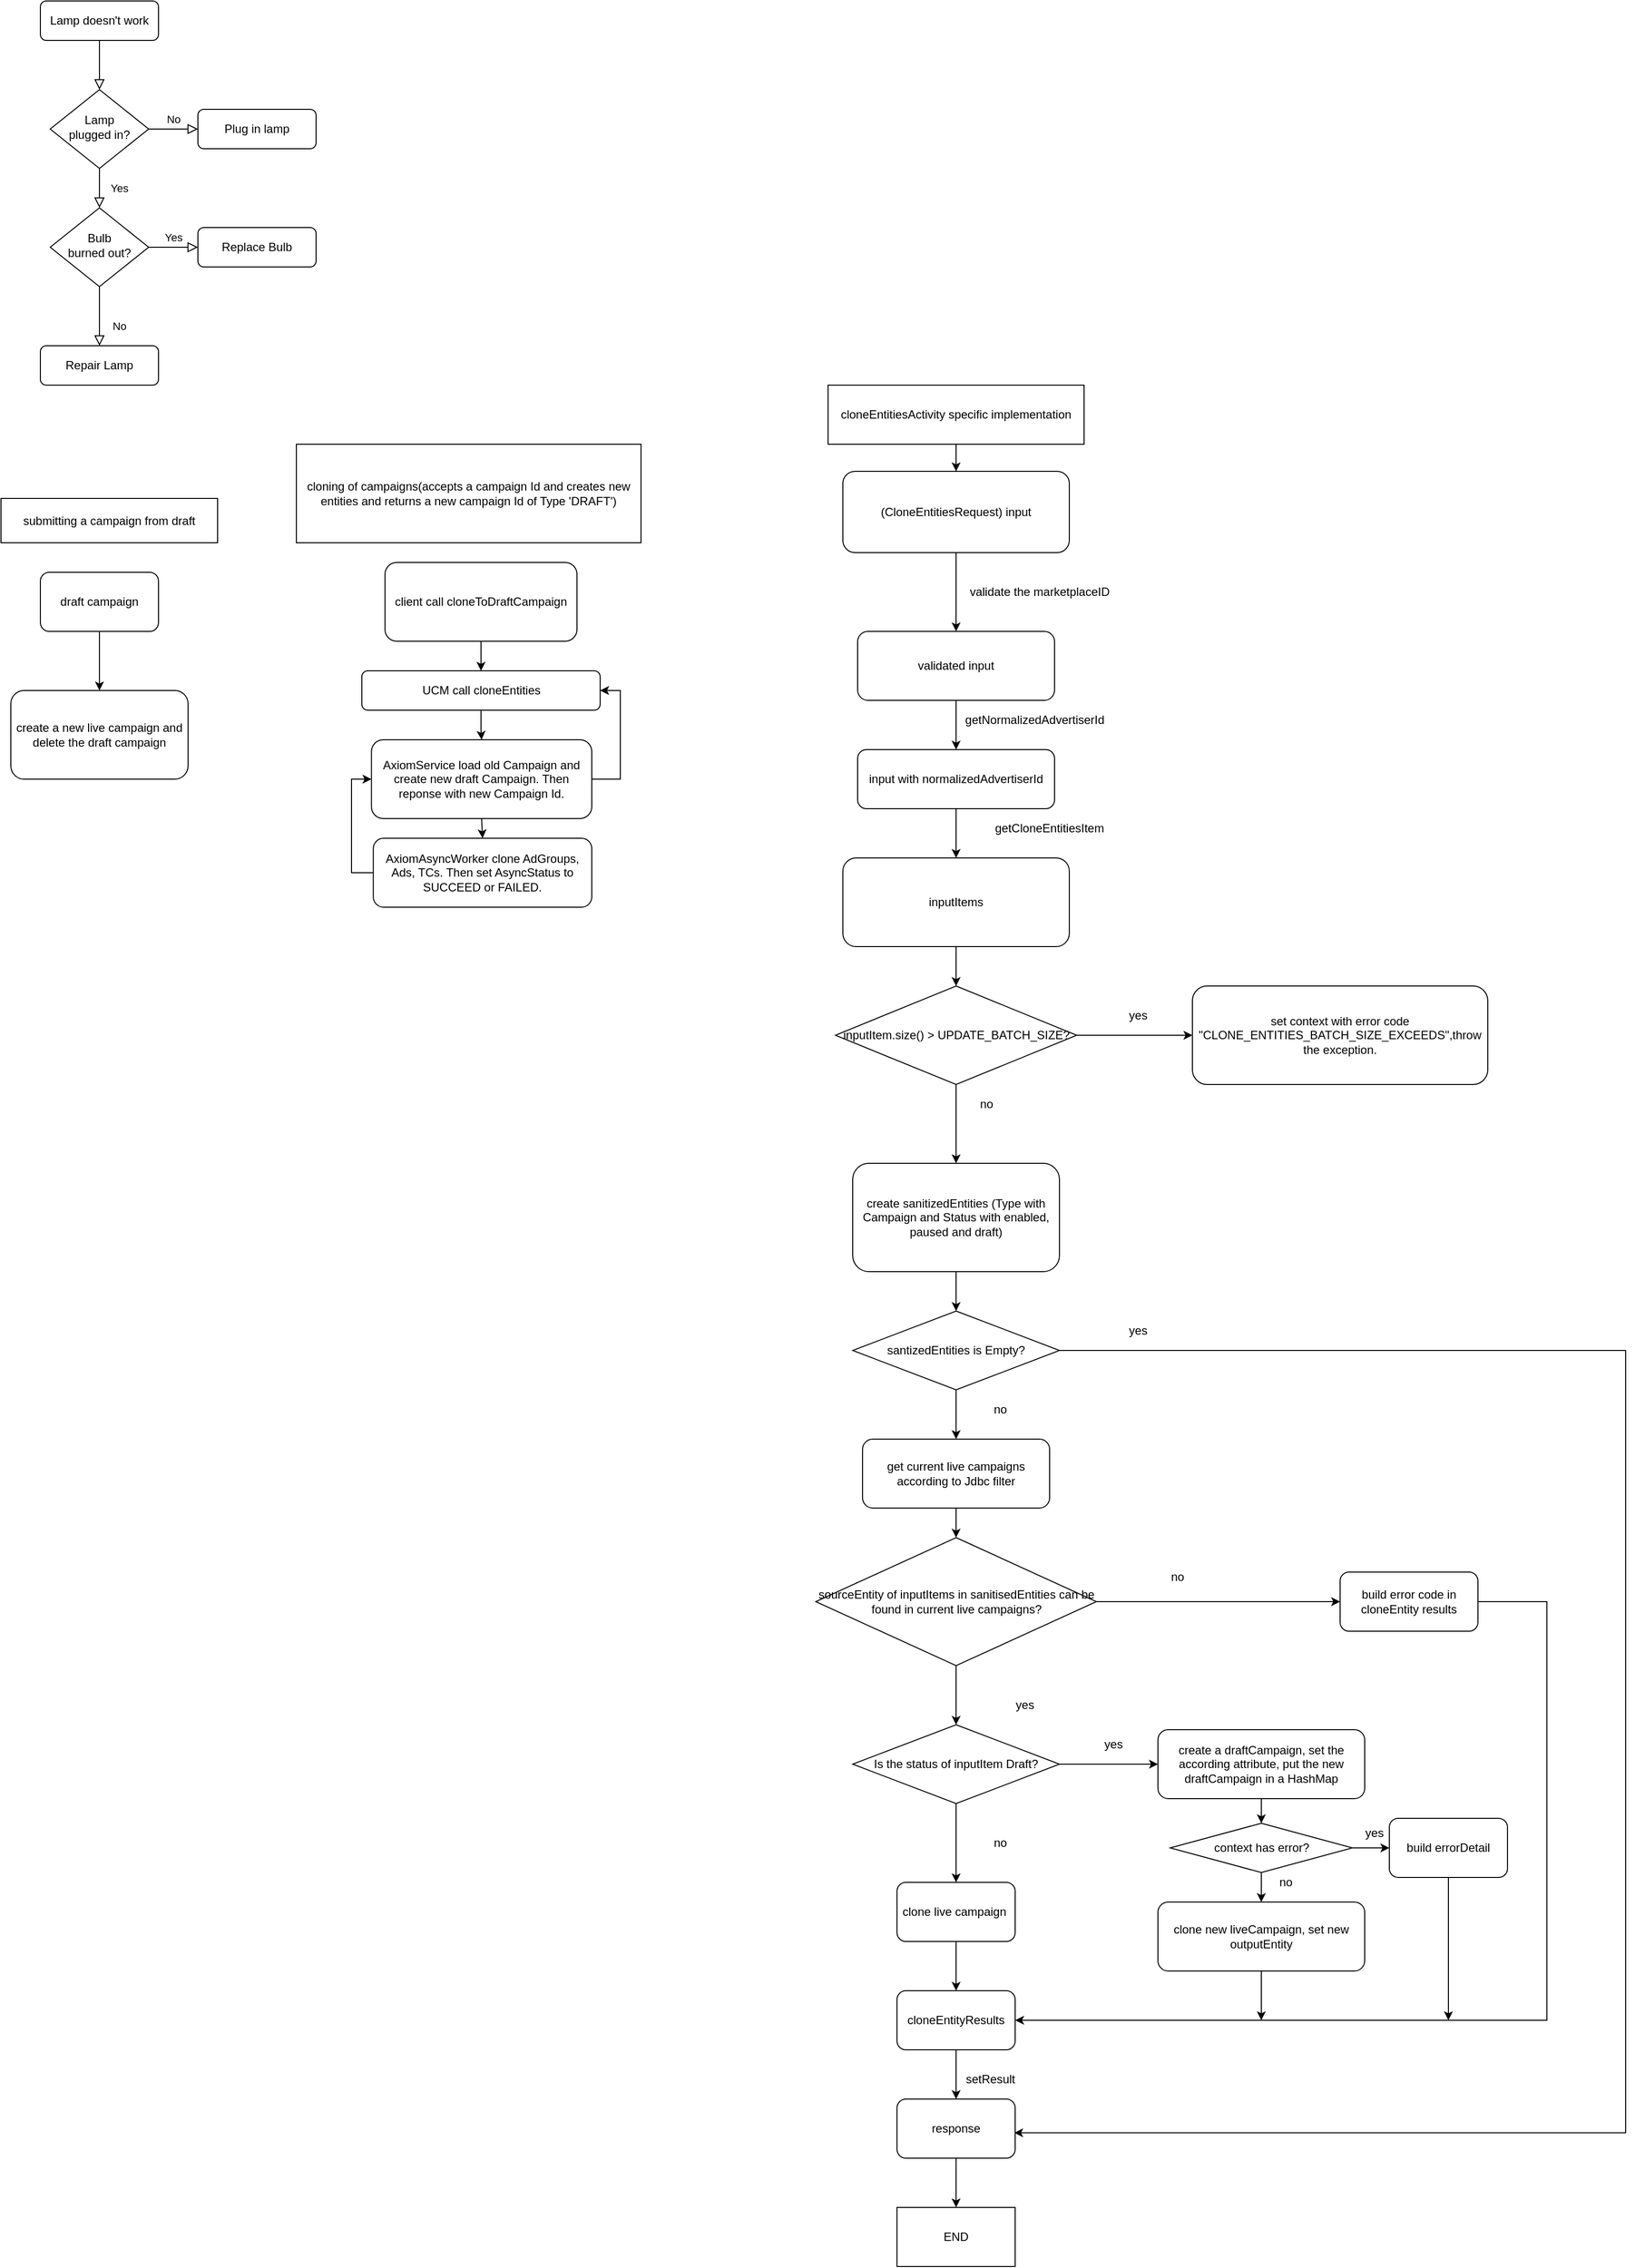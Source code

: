 <mxfile version="13.2.6" type="github"><diagram id="C5RBs43oDa-KdzZeNtuy" name="Page-1"><mxGraphModel dx="1337" dy="682" grid="1" gridSize="10" guides="1" tooltips="1" connect="1" arrows="1" fold="1" page="1" pageScale="1" pageWidth="2339" pageHeight="3300" math="0" shadow="0"><root><mxCell id="WIyWlLk6GJQsqaUBKTNV-0"/><mxCell id="WIyWlLk6GJQsqaUBKTNV-1" parent="WIyWlLk6GJQsqaUBKTNV-0"/><mxCell id="WIyWlLk6GJQsqaUBKTNV-2" value="" style="rounded=0;html=1;jettySize=auto;orthogonalLoop=1;fontSize=11;endArrow=block;endFill=0;endSize=8;strokeWidth=1;shadow=0;labelBackgroundColor=none;edgeStyle=orthogonalEdgeStyle;" parent="WIyWlLk6GJQsqaUBKTNV-1" source="WIyWlLk6GJQsqaUBKTNV-3" target="WIyWlLk6GJQsqaUBKTNV-6" edge="1"><mxGeometry relative="1" as="geometry"/></mxCell><mxCell id="WIyWlLk6GJQsqaUBKTNV-3" value="Lamp doesn't work" style="rounded=1;whiteSpace=wrap;html=1;fontSize=12;glass=0;strokeWidth=1;shadow=0;" parent="WIyWlLk6GJQsqaUBKTNV-1" vertex="1"><mxGeometry x="160" y="80" width="120" height="40" as="geometry"/></mxCell><mxCell id="WIyWlLk6GJQsqaUBKTNV-4" value="Yes" style="rounded=0;html=1;jettySize=auto;orthogonalLoop=1;fontSize=11;endArrow=block;endFill=0;endSize=8;strokeWidth=1;shadow=0;labelBackgroundColor=none;edgeStyle=orthogonalEdgeStyle;" parent="WIyWlLk6GJQsqaUBKTNV-1" source="WIyWlLk6GJQsqaUBKTNV-6" target="WIyWlLk6GJQsqaUBKTNV-10" edge="1"><mxGeometry y="20" relative="1" as="geometry"><mxPoint as="offset"/></mxGeometry></mxCell><mxCell id="WIyWlLk6GJQsqaUBKTNV-5" value="No" style="edgeStyle=orthogonalEdgeStyle;rounded=0;html=1;jettySize=auto;orthogonalLoop=1;fontSize=11;endArrow=block;endFill=0;endSize=8;strokeWidth=1;shadow=0;labelBackgroundColor=none;" parent="WIyWlLk6GJQsqaUBKTNV-1" source="WIyWlLk6GJQsqaUBKTNV-6" target="WIyWlLk6GJQsqaUBKTNV-7" edge="1"><mxGeometry y="10" relative="1" as="geometry"><mxPoint as="offset"/></mxGeometry></mxCell><mxCell id="WIyWlLk6GJQsqaUBKTNV-6" value="Lamp&lt;br&gt;plugged in?" style="rhombus;whiteSpace=wrap;html=1;shadow=0;fontFamily=Helvetica;fontSize=12;align=center;strokeWidth=1;spacing=6;spacingTop=-4;" parent="WIyWlLk6GJQsqaUBKTNV-1" vertex="1"><mxGeometry x="170" y="170" width="100" height="80" as="geometry"/></mxCell><mxCell id="WIyWlLk6GJQsqaUBKTNV-7" value="Plug in lamp" style="rounded=1;whiteSpace=wrap;html=1;fontSize=12;glass=0;strokeWidth=1;shadow=0;" parent="WIyWlLk6GJQsqaUBKTNV-1" vertex="1"><mxGeometry x="320" y="190" width="120" height="40" as="geometry"/></mxCell><mxCell id="WIyWlLk6GJQsqaUBKTNV-8" value="No" style="rounded=0;html=1;jettySize=auto;orthogonalLoop=1;fontSize=11;endArrow=block;endFill=0;endSize=8;strokeWidth=1;shadow=0;labelBackgroundColor=none;edgeStyle=orthogonalEdgeStyle;" parent="WIyWlLk6GJQsqaUBKTNV-1" source="WIyWlLk6GJQsqaUBKTNV-10" target="WIyWlLk6GJQsqaUBKTNV-11" edge="1"><mxGeometry x="0.333" y="20" relative="1" as="geometry"><mxPoint as="offset"/></mxGeometry></mxCell><mxCell id="WIyWlLk6GJQsqaUBKTNV-9" value="Yes" style="edgeStyle=orthogonalEdgeStyle;rounded=0;html=1;jettySize=auto;orthogonalLoop=1;fontSize=11;endArrow=block;endFill=0;endSize=8;strokeWidth=1;shadow=0;labelBackgroundColor=none;" parent="WIyWlLk6GJQsqaUBKTNV-1" source="WIyWlLk6GJQsqaUBKTNV-10" target="WIyWlLk6GJQsqaUBKTNV-12" edge="1"><mxGeometry y="10" relative="1" as="geometry"><mxPoint as="offset"/></mxGeometry></mxCell><mxCell id="WIyWlLk6GJQsqaUBKTNV-10" value="Bulb&lt;br&gt;burned out?" style="rhombus;whiteSpace=wrap;html=1;shadow=0;fontFamily=Helvetica;fontSize=12;align=center;strokeWidth=1;spacing=6;spacingTop=-4;" parent="WIyWlLk6GJQsqaUBKTNV-1" vertex="1"><mxGeometry x="170" y="290" width="100" height="80" as="geometry"/></mxCell><mxCell id="WIyWlLk6GJQsqaUBKTNV-11" value="Repair Lamp" style="rounded=1;whiteSpace=wrap;html=1;fontSize=12;glass=0;strokeWidth=1;shadow=0;" parent="WIyWlLk6GJQsqaUBKTNV-1" vertex="1"><mxGeometry x="160" y="430" width="120" height="40" as="geometry"/></mxCell><mxCell id="WIyWlLk6GJQsqaUBKTNV-12" value="Replace Bulb" style="rounded=1;whiteSpace=wrap;html=1;fontSize=12;glass=0;strokeWidth=1;shadow=0;" parent="WIyWlLk6GJQsqaUBKTNV-1" vertex="1"><mxGeometry x="320" y="310" width="120" height="40" as="geometry"/></mxCell><mxCell id="dJCcsN1a7NyHzebXsg9J-1" value="submitting a campaign from draft" style="rounded=0;whiteSpace=wrap;html=1;" vertex="1" parent="WIyWlLk6GJQsqaUBKTNV-1"><mxGeometry x="120" y="585" width="220" height="45" as="geometry"/></mxCell><mxCell id="dJCcsN1a7NyHzebXsg9J-4" style="edgeStyle=orthogonalEdgeStyle;rounded=0;orthogonalLoop=1;jettySize=auto;html=1;exitX=0.5;exitY=1;exitDx=0;exitDy=0;entryX=0.5;entryY=0;entryDx=0;entryDy=0;" edge="1" parent="WIyWlLk6GJQsqaUBKTNV-1" source="dJCcsN1a7NyHzebXsg9J-2" target="dJCcsN1a7NyHzebXsg9J-3"><mxGeometry relative="1" as="geometry"/></mxCell><mxCell id="dJCcsN1a7NyHzebXsg9J-2" value="draft campaign" style="rounded=1;whiteSpace=wrap;html=1;" vertex="1" parent="WIyWlLk6GJQsqaUBKTNV-1"><mxGeometry x="160" y="660" width="120" height="60" as="geometry"/></mxCell><mxCell id="dJCcsN1a7NyHzebXsg9J-3" value="create a new live campaign and delete the draft campaign" style="rounded=1;whiteSpace=wrap;html=1;" vertex="1" parent="WIyWlLk6GJQsqaUBKTNV-1"><mxGeometry x="130" y="780" width="180" height="90" as="geometry"/></mxCell><mxCell id="dJCcsN1a7NyHzebXsg9J-5" value="cloning of campaigns(accepts a campaign Id and creates new entities and returns a new campaign Id of Type 'DRAFT')" style="rounded=0;whiteSpace=wrap;html=1;" vertex="1" parent="WIyWlLk6GJQsqaUBKTNV-1"><mxGeometry x="420" y="530" width="350" height="100" as="geometry"/></mxCell><mxCell id="dJCcsN1a7NyHzebXsg9J-9" style="edgeStyle=orthogonalEdgeStyle;rounded=0;orthogonalLoop=1;jettySize=auto;html=1;exitX=0.5;exitY=1;exitDx=0;exitDy=0;" edge="1" parent="WIyWlLk6GJQsqaUBKTNV-1" source="dJCcsN1a7NyHzebXsg9J-6" target="dJCcsN1a7NyHzebXsg9J-8"><mxGeometry relative="1" as="geometry"/></mxCell><mxCell id="dJCcsN1a7NyHzebXsg9J-6" value="client call cloneToDraftCampaign" style="rounded=1;whiteSpace=wrap;html=1;" vertex="1" parent="WIyWlLk6GJQsqaUBKTNV-1"><mxGeometry x="510" y="650" width="195" height="80" as="geometry"/></mxCell><mxCell id="dJCcsN1a7NyHzebXsg9J-11" style="edgeStyle=orthogonalEdgeStyle;rounded=0;orthogonalLoop=1;jettySize=auto;html=1;entryX=0.5;entryY=0;entryDx=0;entryDy=0;" edge="1" parent="WIyWlLk6GJQsqaUBKTNV-1" source="dJCcsN1a7NyHzebXsg9J-8" target="dJCcsN1a7NyHzebXsg9J-10"><mxGeometry relative="1" as="geometry"/></mxCell><mxCell id="dJCcsN1a7NyHzebXsg9J-8" value="UCM call cloneEntities" style="rounded=1;whiteSpace=wrap;html=1;" vertex="1" parent="WIyWlLk6GJQsqaUBKTNV-1"><mxGeometry x="486.5" y="760" width="242" height="40" as="geometry"/></mxCell><mxCell id="dJCcsN1a7NyHzebXsg9J-12" style="edgeStyle=orthogonalEdgeStyle;rounded=0;orthogonalLoop=1;jettySize=auto;html=1;entryX=1;entryY=0.5;entryDx=0;entryDy=0;exitX=1;exitY=0.5;exitDx=0;exitDy=0;" edge="1" parent="WIyWlLk6GJQsqaUBKTNV-1" source="dJCcsN1a7NyHzebXsg9J-10" target="dJCcsN1a7NyHzebXsg9J-8"><mxGeometry relative="1" as="geometry"><Array as="points"><mxPoint x="749" y="870"/><mxPoint x="749" y="780"/></Array></mxGeometry></mxCell><mxCell id="dJCcsN1a7NyHzebXsg9J-14" style="edgeStyle=orthogonalEdgeStyle;rounded=0;orthogonalLoop=1;jettySize=auto;html=1;exitX=0.5;exitY=1;exitDx=0;exitDy=0;entryX=0.5;entryY=0;entryDx=0;entryDy=0;" edge="1" parent="WIyWlLk6GJQsqaUBKTNV-1" source="dJCcsN1a7NyHzebXsg9J-10" target="dJCcsN1a7NyHzebXsg9J-13"><mxGeometry relative="1" as="geometry"/></mxCell><mxCell id="dJCcsN1a7NyHzebXsg9J-10" value="AxiomService load old Campaign and create new draft Campaign. Then reponse with new Campaign Id." style="rounded=1;whiteSpace=wrap;html=1;" vertex="1" parent="WIyWlLk6GJQsqaUBKTNV-1"><mxGeometry x="496.25" y="830" width="223.75" height="80" as="geometry"/></mxCell><mxCell id="dJCcsN1a7NyHzebXsg9J-15" style="edgeStyle=orthogonalEdgeStyle;rounded=0;orthogonalLoop=1;jettySize=auto;html=1;entryX=0;entryY=0.5;entryDx=0;entryDy=0;" edge="1" parent="WIyWlLk6GJQsqaUBKTNV-1" source="dJCcsN1a7NyHzebXsg9J-13" target="dJCcsN1a7NyHzebXsg9J-10"><mxGeometry relative="1" as="geometry"><Array as="points"><mxPoint x="476" y="965"/><mxPoint x="476" y="870"/></Array></mxGeometry></mxCell><mxCell id="dJCcsN1a7NyHzebXsg9J-13" value="AxiomAsyncWorker clone AdGroups, Ads, TCs. Then set AsyncStatus to SUCCEED or FAILED." style="rounded=1;whiteSpace=wrap;html=1;" vertex="1" parent="WIyWlLk6GJQsqaUBKTNV-1"><mxGeometry x="498.13" y="930" width="221.87" height="70" as="geometry"/></mxCell><mxCell id="dJCcsN1a7NyHzebXsg9J-20" style="edgeStyle=orthogonalEdgeStyle;rounded=0;orthogonalLoop=1;jettySize=auto;html=1;entryX=0.5;entryY=0;entryDx=0;entryDy=0;" edge="1" parent="WIyWlLk6GJQsqaUBKTNV-1" source="dJCcsN1a7NyHzebXsg9J-16" target="dJCcsN1a7NyHzebXsg9J-19"><mxGeometry relative="1" as="geometry"/></mxCell><mxCell id="dJCcsN1a7NyHzebXsg9J-16" value="(CloneEntitiesRequest) input" style="rounded=1;whiteSpace=wrap;html=1;" vertex="1" parent="WIyWlLk6GJQsqaUBKTNV-1"><mxGeometry x="975" y="557.5" width="230" height="82.5" as="geometry"/></mxCell><mxCell id="dJCcsN1a7NyHzebXsg9J-18" style="edgeStyle=orthogonalEdgeStyle;rounded=0;orthogonalLoop=1;jettySize=auto;html=1;entryX=0.5;entryY=0;entryDx=0;entryDy=0;" edge="1" parent="WIyWlLk6GJQsqaUBKTNV-1" source="dJCcsN1a7NyHzebXsg9J-17" target="dJCcsN1a7NyHzebXsg9J-16"><mxGeometry relative="1" as="geometry"/></mxCell><mxCell id="dJCcsN1a7NyHzebXsg9J-17" value="cloneEntitiesActivity specific implementation" style="rounded=0;whiteSpace=wrap;html=1;" vertex="1" parent="WIyWlLk6GJQsqaUBKTNV-1"><mxGeometry x="960" y="470" width="260" height="60" as="geometry"/></mxCell><mxCell id="dJCcsN1a7NyHzebXsg9J-23" style="edgeStyle=orthogonalEdgeStyle;rounded=0;orthogonalLoop=1;jettySize=auto;html=1;entryX=0.5;entryY=0;entryDx=0;entryDy=0;" edge="1" parent="WIyWlLk6GJQsqaUBKTNV-1" source="dJCcsN1a7NyHzebXsg9J-19" target="dJCcsN1a7NyHzebXsg9J-22"><mxGeometry relative="1" as="geometry"/></mxCell><mxCell id="dJCcsN1a7NyHzebXsg9J-19" value="validated input" style="rounded=1;whiteSpace=wrap;html=1;" vertex="1" parent="WIyWlLk6GJQsqaUBKTNV-1"><mxGeometry x="990" y="720" width="200" height="70" as="geometry"/></mxCell><mxCell id="dJCcsN1a7NyHzebXsg9J-21" value="validate the marketplaceID" style="text;html=1;strokeColor=none;fillColor=none;align=center;verticalAlign=middle;whiteSpace=wrap;rounded=0;" vertex="1" parent="WIyWlLk6GJQsqaUBKTNV-1"><mxGeometry x="1090" y="670" width="170" height="20" as="geometry"/></mxCell><mxCell id="dJCcsN1a7NyHzebXsg9J-27" style="edgeStyle=orthogonalEdgeStyle;rounded=0;orthogonalLoop=1;jettySize=auto;html=1;entryX=0.5;entryY=0;entryDx=0;entryDy=0;" edge="1" parent="WIyWlLk6GJQsqaUBKTNV-1" source="dJCcsN1a7NyHzebXsg9J-22" target="dJCcsN1a7NyHzebXsg9J-25"><mxGeometry relative="1" as="geometry"/></mxCell><mxCell id="dJCcsN1a7NyHzebXsg9J-22" value="input with normalizedAdvertiserId" style="rounded=1;whiteSpace=wrap;html=1;" vertex="1" parent="WIyWlLk6GJQsqaUBKTNV-1"><mxGeometry x="990" y="840" width="200" height="60" as="geometry"/></mxCell><mxCell id="dJCcsN1a7NyHzebXsg9J-24" value="getNormalizedAdvertiserId" style="text;html=1;strokeColor=none;fillColor=none;align=center;verticalAlign=middle;whiteSpace=wrap;rounded=0;" vertex="1" parent="WIyWlLk6GJQsqaUBKTNV-1"><mxGeometry x="1085" y="800" width="170" height="20" as="geometry"/></mxCell><mxCell id="dJCcsN1a7NyHzebXsg9J-29" style="edgeStyle=orthogonalEdgeStyle;rounded=0;orthogonalLoop=1;jettySize=auto;html=1;entryX=0.5;entryY=0;entryDx=0;entryDy=0;" edge="1" parent="WIyWlLk6GJQsqaUBKTNV-1" source="dJCcsN1a7NyHzebXsg9J-25" target="dJCcsN1a7NyHzebXsg9J-28"><mxGeometry relative="1" as="geometry"/></mxCell><mxCell id="dJCcsN1a7NyHzebXsg9J-25" value="inputItems" style="rounded=1;whiteSpace=wrap;html=1;" vertex="1" parent="WIyWlLk6GJQsqaUBKTNV-1"><mxGeometry x="975" y="950" width="230" height="90" as="geometry"/></mxCell><mxCell id="dJCcsN1a7NyHzebXsg9J-26" value="getCloneEntitiesItem" style="text;html=1;strokeColor=none;fillColor=none;align=center;verticalAlign=middle;whiteSpace=wrap;rounded=0;" vertex="1" parent="WIyWlLk6GJQsqaUBKTNV-1"><mxGeometry x="1100" y="910" width="170" height="20" as="geometry"/></mxCell><mxCell id="dJCcsN1a7NyHzebXsg9J-30" style="edgeStyle=orthogonalEdgeStyle;rounded=0;orthogonalLoop=1;jettySize=auto;html=1;exitX=1;exitY=0.5;exitDx=0;exitDy=0;" edge="1" parent="WIyWlLk6GJQsqaUBKTNV-1" source="dJCcsN1a7NyHzebXsg9J-28"><mxGeometry relative="1" as="geometry"><mxPoint x="1330" y="1130" as="targetPoint"/></mxGeometry></mxCell><mxCell id="dJCcsN1a7NyHzebXsg9J-41" style="edgeStyle=orthogonalEdgeStyle;rounded=0;orthogonalLoop=1;jettySize=auto;html=1;entryX=0.5;entryY=0;entryDx=0;entryDy=0;" edge="1" parent="WIyWlLk6GJQsqaUBKTNV-1" source="dJCcsN1a7NyHzebXsg9J-28" target="dJCcsN1a7NyHzebXsg9J-40"><mxGeometry relative="1" as="geometry"/></mxCell><mxCell id="dJCcsN1a7NyHzebXsg9J-28" value="inputItem.size() &amp;gt; UPDATE_BATCH_SIZE?" style="rhombus;whiteSpace=wrap;html=1;" vertex="1" parent="WIyWlLk6GJQsqaUBKTNV-1"><mxGeometry x="967.5" y="1080" width="245" height="100" as="geometry"/></mxCell><mxCell id="dJCcsN1a7NyHzebXsg9J-31" value="no" style="text;html=1;strokeColor=none;fillColor=none;align=center;verticalAlign=middle;whiteSpace=wrap;rounded=0;" vertex="1" parent="WIyWlLk6GJQsqaUBKTNV-1"><mxGeometry x="1072" y="1190" width="97.5" height="20" as="geometry"/></mxCell><mxCell id="dJCcsN1a7NyHzebXsg9J-32" value="yes" style="text;html=1;strokeColor=none;fillColor=none;align=center;verticalAlign=middle;whiteSpace=wrap;rounded=0;" vertex="1" parent="WIyWlLk6GJQsqaUBKTNV-1"><mxGeometry x="1230" y="1110" width="90" as="geometry"/></mxCell><mxCell id="dJCcsN1a7NyHzebXsg9J-48" style="edgeStyle=orthogonalEdgeStyle;rounded=0;orthogonalLoop=1;jettySize=auto;html=1;entryX=0.5;entryY=0;entryDx=0;entryDy=0;" edge="1" parent="WIyWlLk6GJQsqaUBKTNV-1" source="dJCcsN1a7NyHzebXsg9J-40" target="dJCcsN1a7NyHzebXsg9J-43"><mxGeometry relative="1" as="geometry"/></mxCell><mxCell id="dJCcsN1a7NyHzebXsg9J-40" value="create sanitizedEntities (Type with Campaign and Status with enabled, paused and draft)" style="rounded=1;whiteSpace=wrap;html=1;" vertex="1" parent="WIyWlLk6GJQsqaUBKTNV-1"><mxGeometry x="985" y="1260" width="210" height="110" as="geometry"/></mxCell><mxCell id="dJCcsN1a7NyHzebXsg9J-42" value="set context with error code &quot;CLONE_ENTITIES_BATCH_SIZE_EXCEEDS&quot;,throw the exception." style="rounded=1;whiteSpace=wrap;html=1;" vertex="1" parent="WIyWlLk6GJQsqaUBKTNV-1"><mxGeometry x="1330" y="1080" width="300" height="100" as="geometry"/></mxCell><mxCell id="dJCcsN1a7NyHzebXsg9J-51" style="edgeStyle=orthogonalEdgeStyle;rounded=0;orthogonalLoop=1;jettySize=auto;html=1;entryX=0.5;entryY=0;entryDx=0;entryDy=0;" edge="1" parent="WIyWlLk6GJQsqaUBKTNV-1" source="dJCcsN1a7NyHzebXsg9J-43" target="dJCcsN1a7NyHzebXsg9J-50"><mxGeometry relative="1" as="geometry"/></mxCell><mxCell id="dJCcsN1a7NyHzebXsg9J-79" style="edgeStyle=orthogonalEdgeStyle;rounded=0;orthogonalLoop=1;jettySize=auto;html=1;entryX=0.992;entryY=0.571;entryDx=0;entryDy=0;entryPerimeter=0;" edge="1" parent="WIyWlLk6GJQsqaUBKTNV-1" source="dJCcsN1a7NyHzebXsg9J-43" target="dJCcsN1a7NyHzebXsg9J-74"><mxGeometry relative="1" as="geometry"><Array as="points"><mxPoint x="1770" y="1450"/><mxPoint x="1770" y="2244"/></Array></mxGeometry></mxCell><mxCell id="dJCcsN1a7NyHzebXsg9J-43" value="santizedEntities is Empty?" style="rhombus;whiteSpace=wrap;html=1;" vertex="1" parent="WIyWlLk6GJQsqaUBKTNV-1"><mxGeometry x="985" y="1410" width="210" height="80" as="geometry"/></mxCell><mxCell id="dJCcsN1a7NyHzebXsg9J-46" value="yes" style="text;html=1;strokeColor=none;fillColor=none;align=center;verticalAlign=middle;whiteSpace=wrap;rounded=0;" vertex="1" parent="WIyWlLk6GJQsqaUBKTNV-1"><mxGeometry x="1230" y="1420" width="90" height="20" as="geometry"/></mxCell><mxCell id="dJCcsN1a7NyHzebXsg9J-49" value="no" style="text;html=1;strokeColor=none;fillColor=none;align=center;verticalAlign=middle;whiteSpace=wrap;rounded=0;" vertex="1" parent="WIyWlLk6GJQsqaUBKTNV-1"><mxGeometry x="1090" y="1500" width="90" height="20" as="geometry"/></mxCell><mxCell id="dJCcsN1a7NyHzebXsg9J-54" style="edgeStyle=orthogonalEdgeStyle;rounded=0;orthogonalLoop=1;jettySize=auto;html=1;entryX=0.5;entryY=0;entryDx=0;entryDy=0;" edge="1" parent="WIyWlLk6GJQsqaUBKTNV-1" source="dJCcsN1a7NyHzebXsg9J-50" target="dJCcsN1a7NyHzebXsg9J-53"><mxGeometry relative="1" as="geometry"/></mxCell><mxCell id="dJCcsN1a7NyHzebXsg9J-50" value="get current live campaigns according to Jdbc filter" style="rounded=1;whiteSpace=wrap;html=1;" vertex="1" parent="WIyWlLk6GJQsqaUBKTNV-1"><mxGeometry x="995" y="1540" width="190" height="70" as="geometry"/></mxCell><mxCell id="dJCcsN1a7NyHzebXsg9J-57" style="edgeStyle=orthogonalEdgeStyle;rounded=0;orthogonalLoop=1;jettySize=auto;html=1;exitX=1;exitY=0.5;exitDx=0;exitDy=0;entryX=0;entryY=0.5;entryDx=0;entryDy=0;" edge="1" parent="WIyWlLk6GJQsqaUBKTNV-1" source="dJCcsN1a7NyHzebXsg9J-53" target="dJCcsN1a7NyHzebXsg9J-56"><mxGeometry relative="1" as="geometry"/></mxCell><mxCell id="dJCcsN1a7NyHzebXsg9J-60" style="edgeStyle=orthogonalEdgeStyle;rounded=0;orthogonalLoop=1;jettySize=auto;html=1;exitX=0.5;exitY=1;exitDx=0;exitDy=0;entryX=0.5;entryY=0;entryDx=0;entryDy=0;" edge="1" parent="WIyWlLk6GJQsqaUBKTNV-1" source="dJCcsN1a7NyHzebXsg9J-53" target="dJCcsN1a7NyHzebXsg9J-61"><mxGeometry relative="1" as="geometry"><mxPoint x="1090" y="1860" as="targetPoint"/></mxGeometry></mxCell><mxCell id="dJCcsN1a7NyHzebXsg9J-53" value="sourceEntity of inputItems in sanitisedEntities can be found in current live campaigns?" style="rhombus;whiteSpace=wrap;html=1;" vertex="1" parent="WIyWlLk6GJQsqaUBKTNV-1"><mxGeometry x="947.5" y="1640" width="285" height="130" as="geometry"/></mxCell><mxCell id="dJCcsN1a7NyHzebXsg9J-55" value="no" style="text;html=1;strokeColor=none;fillColor=none;align=center;verticalAlign=middle;whiteSpace=wrap;rounded=0;" vertex="1" parent="WIyWlLk6GJQsqaUBKTNV-1"><mxGeometry x="1270" y="1670" width="90" height="20" as="geometry"/></mxCell><mxCell id="dJCcsN1a7NyHzebXsg9J-80" style="edgeStyle=orthogonalEdgeStyle;rounded=0;orthogonalLoop=1;jettySize=auto;html=1;entryX=1;entryY=0.5;entryDx=0;entryDy=0;" edge="1" parent="WIyWlLk6GJQsqaUBKTNV-1" source="dJCcsN1a7NyHzebXsg9J-56" target="dJCcsN1a7NyHzebXsg9J-72"><mxGeometry relative="1" as="geometry"><Array as="points"><mxPoint x="1690" y="1705"/><mxPoint x="1690" y="2130"/></Array></mxGeometry></mxCell><mxCell id="dJCcsN1a7NyHzebXsg9J-56" value="build error code in cloneEntity results" style="rounded=1;whiteSpace=wrap;html=1;" vertex="1" parent="WIyWlLk6GJQsqaUBKTNV-1"><mxGeometry x="1480" y="1675" width="140" height="60" as="geometry"/></mxCell><mxCell id="dJCcsN1a7NyHzebXsg9J-58" value="yes" style="text;html=1;strokeColor=none;fillColor=none;align=center;verticalAlign=middle;whiteSpace=wrap;rounded=0;" vertex="1" parent="WIyWlLk6GJQsqaUBKTNV-1"><mxGeometry x="1115" y="1800" width="90" height="20" as="geometry"/></mxCell><mxCell id="dJCcsN1a7NyHzebXsg9J-67" style="edgeStyle=orthogonalEdgeStyle;rounded=0;orthogonalLoop=1;jettySize=auto;html=1;" edge="1" parent="WIyWlLk6GJQsqaUBKTNV-1" source="dJCcsN1a7NyHzebXsg9J-61" target="dJCcsN1a7NyHzebXsg9J-66"><mxGeometry relative="1" as="geometry"/></mxCell><mxCell id="dJCcsN1a7NyHzebXsg9J-69" style="edgeStyle=orthogonalEdgeStyle;rounded=0;orthogonalLoop=1;jettySize=auto;html=1;exitX=0.5;exitY=1;exitDx=0;exitDy=0;entryX=0.5;entryY=0;entryDx=0;entryDy=0;" edge="1" parent="WIyWlLk6GJQsqaUBKTNV-1" source="dJCcsN1a7NyHzebXsg9J-61" target="dJCcsN1a7NyHzebXsg9J-65"><mxGeometry relative="1" as="geometry"/></mxCell><mxCell id="dJCcsN1a7NyHzebXsg9J-61" value="Is the status of inputItem Draft?" style="rhombus;whiteSpace=wrap;html=1;" vertex="1" parent="WIyWlLk6GJQsqaUBKTNV-1"><mxGeometry x="985" y="1830" width="210" height="80" as="geometry"/></mxCell><mxCell id="dJCcsN1a7NyHzebXsg9J-62" value="yes" style="text;html=1;strokeColor=none;fillColor=none;align=center;verticalAlign=middle;whiteSpace=wrap;rounded=0;" vertex="1" parent="WIyWlLk6GJQsqaUBKTNV-1"><mxGeometry x="1205" y="1840" width="90" height="20" as="geometry"/></mxCell><mxCell id="dJCcsN1a7NyHzebXsg9J-63" value="no" style="text;html=1;strokeColor=none;fillColor=none;align=center;verticalAlign=middle;whiteSpace=wrap;rounded=0;" vertex="1" parent="WIyWlLk6GJQsqaUBKTNV-1"><mxGeometry x="1090" y="1940" width="90" height="20" as="geometry"/></mxCell><mxCell id="dJCcsN1a7NyHzebXsg9J-73" style="edgeStyle=orthogonalEdgeStyle;rounded=0;orthogonalLoop=1;jettySize=auto;html=1;entryX=0.5;entryY=0;entryDx=0;entryDy=0;" edge="1" parent="WIyWlLk6GJQsqaUBKTNV-1" source="dJCcsN1a7NyHzebXsg9J-65" target="dJCcsN1a7NyHzebXsg9J-72"><mxGeometry relative="1" as="geometry"/></mxCell><mxCell id="dJCcsN1a7NyHzebXsg9J-65" value="clone live campaign&amp;nbsp;" style="rounded=1;whiteSpace=wrap;html=1;" vertex="1" parent="WIyWlLk6GJQsqaUBKTNV-1"><mxGeometry x="1030" y="1990" width="120" height="60" as="geometry"/></mxCell><mxCell id="dJCcsN1a7NyHzebXsg9J-85" style="edgeStyle=orthogonalEdgeStyle;rounded=0;orthogonalLoop=1;jettySize=auto;html=1;entryX=0.5;entryY=0;entryDx=0;entryDy=0;" edge="1" parent="WIyWlLk6GJQsqaUBKTNV-1" source="dJCcsN1a7NyHzebXsg9J-66" target="dJCcsN1a7NyHzebXsg9J-84"><mxGeometry relative="1" as="geometry"/></mxCell><mxCell id="dJCcsN1a7NyHzebXsg9J-66" value="create a draftCampaign, set the according attribute, put the new draftCampaign in a HashMap" style="rounded=1;whiteSpace=wrap;html=1;" vertex="1" parent="WIyWlLk6GJQsqaUBKTNV-1"><mxGeometry x="1295" y="1835" width="210" height="70" as="geometry"/></mxCell><mxCell id="dJCcsN1a7NyHzebXsg9J-75" style="edgeStyle=orthogonalEdgeStyle;rounded=0;orthogonalLoop=1;jettySize=auto;html=1;entryX=0.5;entryY=0;entryDx=0;entryDy=0;" edge="1" parent="WIyWlLk6GJQsqaUBKTNV-1" source="dJCcsN1a7NyHzebXsg9J-72" target="dJCcsN1a7NyHzebXsg9J-74"><mxGeometry relative="1" as="geometry"/></mxCell><mxCell id="dJCcsN1a7NyHzebXsg9J-72" value="cloneEntityResults" style="rounded=1;whiteSpace=wrap;html=1;" vertex="1" parent="WIyWlLk6GJQsqaUBKTNV-1"><mxGeometry x="1030" y="2100" width="120" height="60" as="geometry"/></mxCell><mxCell id="dJCcsN1a7NyHzebXsg9J-78" style="edgeStyle=orthogonalEdgeStyle;rounded=0;orthogonalLoop=1;jettySize=auto;html=1;entryX=0.5;entryY=0;entryDx=0;entryDy=0;" edge="1" parent="WIyWlLk6GJQsqaUBKTNV-1" source="dJCcsN1a7NyHzebXsg9J-74" target="dJCcsN1a7NyHzebXsg9J-77"><mxGeometry relative="1" as="geometry"/></mxCell><mxCell id="dJCcsN1a7NyHzebXsg9J-74" value="response" style="rounded=1;whiteSpace=wrap;html=1;" vertex="1" parent="WIyWlLk6GJQsqaUBKTNV-1"><mxGeometry x="1030" y="2210" width="120" height="60" as="geometry"/></mxCell><mxCell id="dJCcsN1a7NyHzebXsg9J-76" value="setResult" style="text;html=1;strokeColor=none;fillColor=none;align=center;verticalAlign=middle;whiteSpace=wrap;rounded=0;" vertex="1" parent="WIyWlLk6GJQsqaUBKTNV-1"><mxGeometry x="1080" y="2180" width="90" height="20" as="geometry"/></mxCell><mxCell id="dJCcsN1a7NyHzebXsg9J-77" value="END" style="rounded=0;whiteSpace=wrap;html=1;" vertex="1" parent="WIyWlLk6GJQsqaUBKTNV-1"><mxGeometry x="1030" y="2320" width="120" height="60" as="geometry"/></mxCell><mxCell id="dJCcsN1a7NyHzebXsg9J-83" style="edgeStyle=orthogonalEdgeStyle;rounded=0;orthogonalLoop=1;jettySize=auto;html=1;" edge="1" parent="WIyWlLk6GJQsqaUBKTNV-1" source="dJCcsN1a7NyHzebXsg9J-81"><mxGeometry relative="1" as="geometry"><mxPoint x="1400" y="2130" as="targetPoint"/><Array as="points"><mxPoint x="1400" y="2100"/><mxPoint x="1400" y="2100"/></Array></mxGeometry></mxCell><mxCell id="dJCcsN1a7NyHzebXsg9J-81" value="clone new liveCampaign, set new outputEntity" style="rounded=1;whiteSpace=wrap;html=1;" vertex="1" parent="WIyWlLk6GJQsqaUBKTNV-1"><mxGeometry x="1295" y="2010" width="210" height="70" as="geometry"/></mxCell><mxCell id="dJCcsN1a7NyHzebXsg9J-86" style="edgeStyle=orthogonalEdgeStyle;rounded=0;orthogonalLoop=1;jettySize=auto;html=1;entryX=0.5;entryY=0;entryDx=0;entryDy=0;" edge="1" parent="WIyWlLk6GJQsqaUBKTNV-1" source="dJCcsN1a7NyHzebXsg9J-84" target="dJCcsN1a7NyHzebXsg9J-81"><mxGeometry relative="1" as="geometry"/></mxCell><mxCell id="dJCcsN1a7NyHzebXsg9J-90" style="edgeStyle=orthogonalEdgeStyle;rounded=0;orthogonalLoop=1;jettySize=auto;html=1;entryX=0;entryY=0.5;entryDx=0;entryDy=0;" edge="1" parent="WIyWlLk6GJQsqaUBKTNV-1" source="dJCcsN1a7NyHzebXsg9J-84" target="dJCcsN1a7NyHzebXsg9J-89"><mxGeometry relative="1" as="geometry"/></mxCell><mxCell id="dJCcsN1a7NyHzebXsg9J-84" value="context has error?" style="rhombus;whiteSpace=wrap;html=1;" vertex="1" parent="WIyWlLk6GJQsqaUBKTNV-1"><mxGeometry x="1307.5" y="1930" width="185" height="50" as="geometry"/></mxCell><mxCell id="dJCcsN1a7NyHzebXsg9J-87" value="no" style="text;html=1;strokeColor=none;fillColor=none;align=center;verticalAlign=middle;whiteSpace=wrap;rounded=0;" vertex="1" parent="WIyWlLk6GJQsqaUBKTNV-1"><mxGeometry x="1380" y="1980" width="90" height="20" as="geometry"/></mxCell><mxCell id="dJCcsN1a7NyHzebXsg9J-88" value="yes" style="text;html=1;strokeColor=none;fillColor=none;align=center;verticalAlign=middle;whiteSpace=wrap;rounded=0;" vertex="1" parent="WIyWlLk6GJQsqaUBKTNV-1"><mxGeometry x="1470" y="1930" width="90" height="20" as="geometry"/></mxCell><mxCell id="dJCcsN1a7NyHzebXsg9J-91" style="edgeStyle=orthogonalEdgeStyle;rounded=0;orthogonalLoop=1;jettySize=auto;html=1;" edge="1" parent="WIyWlLk6GJQsqaUBKTNV-1" source="dJCcsN1a7NyHzebXsg9J-89"><mxGeometry relative="1" as="geometry"><mxPoint x="1590" y="2130" as="targetPoint"/></mxGeometry></mxCell><mxCell id="dJCcsN1a7NyHzebXsg9J-89" value="build errorDetail" style="rounded=1;whiteSpace=wrap;html=1;" vertex="1" parent="WIyWlLk6GJQsqaUBKTNV-1"><mxGeometry x="1530" y="1925" width="120" height="60" as="geometry"/></mxCell></root></mxGraphModel></diagram></mxfile>